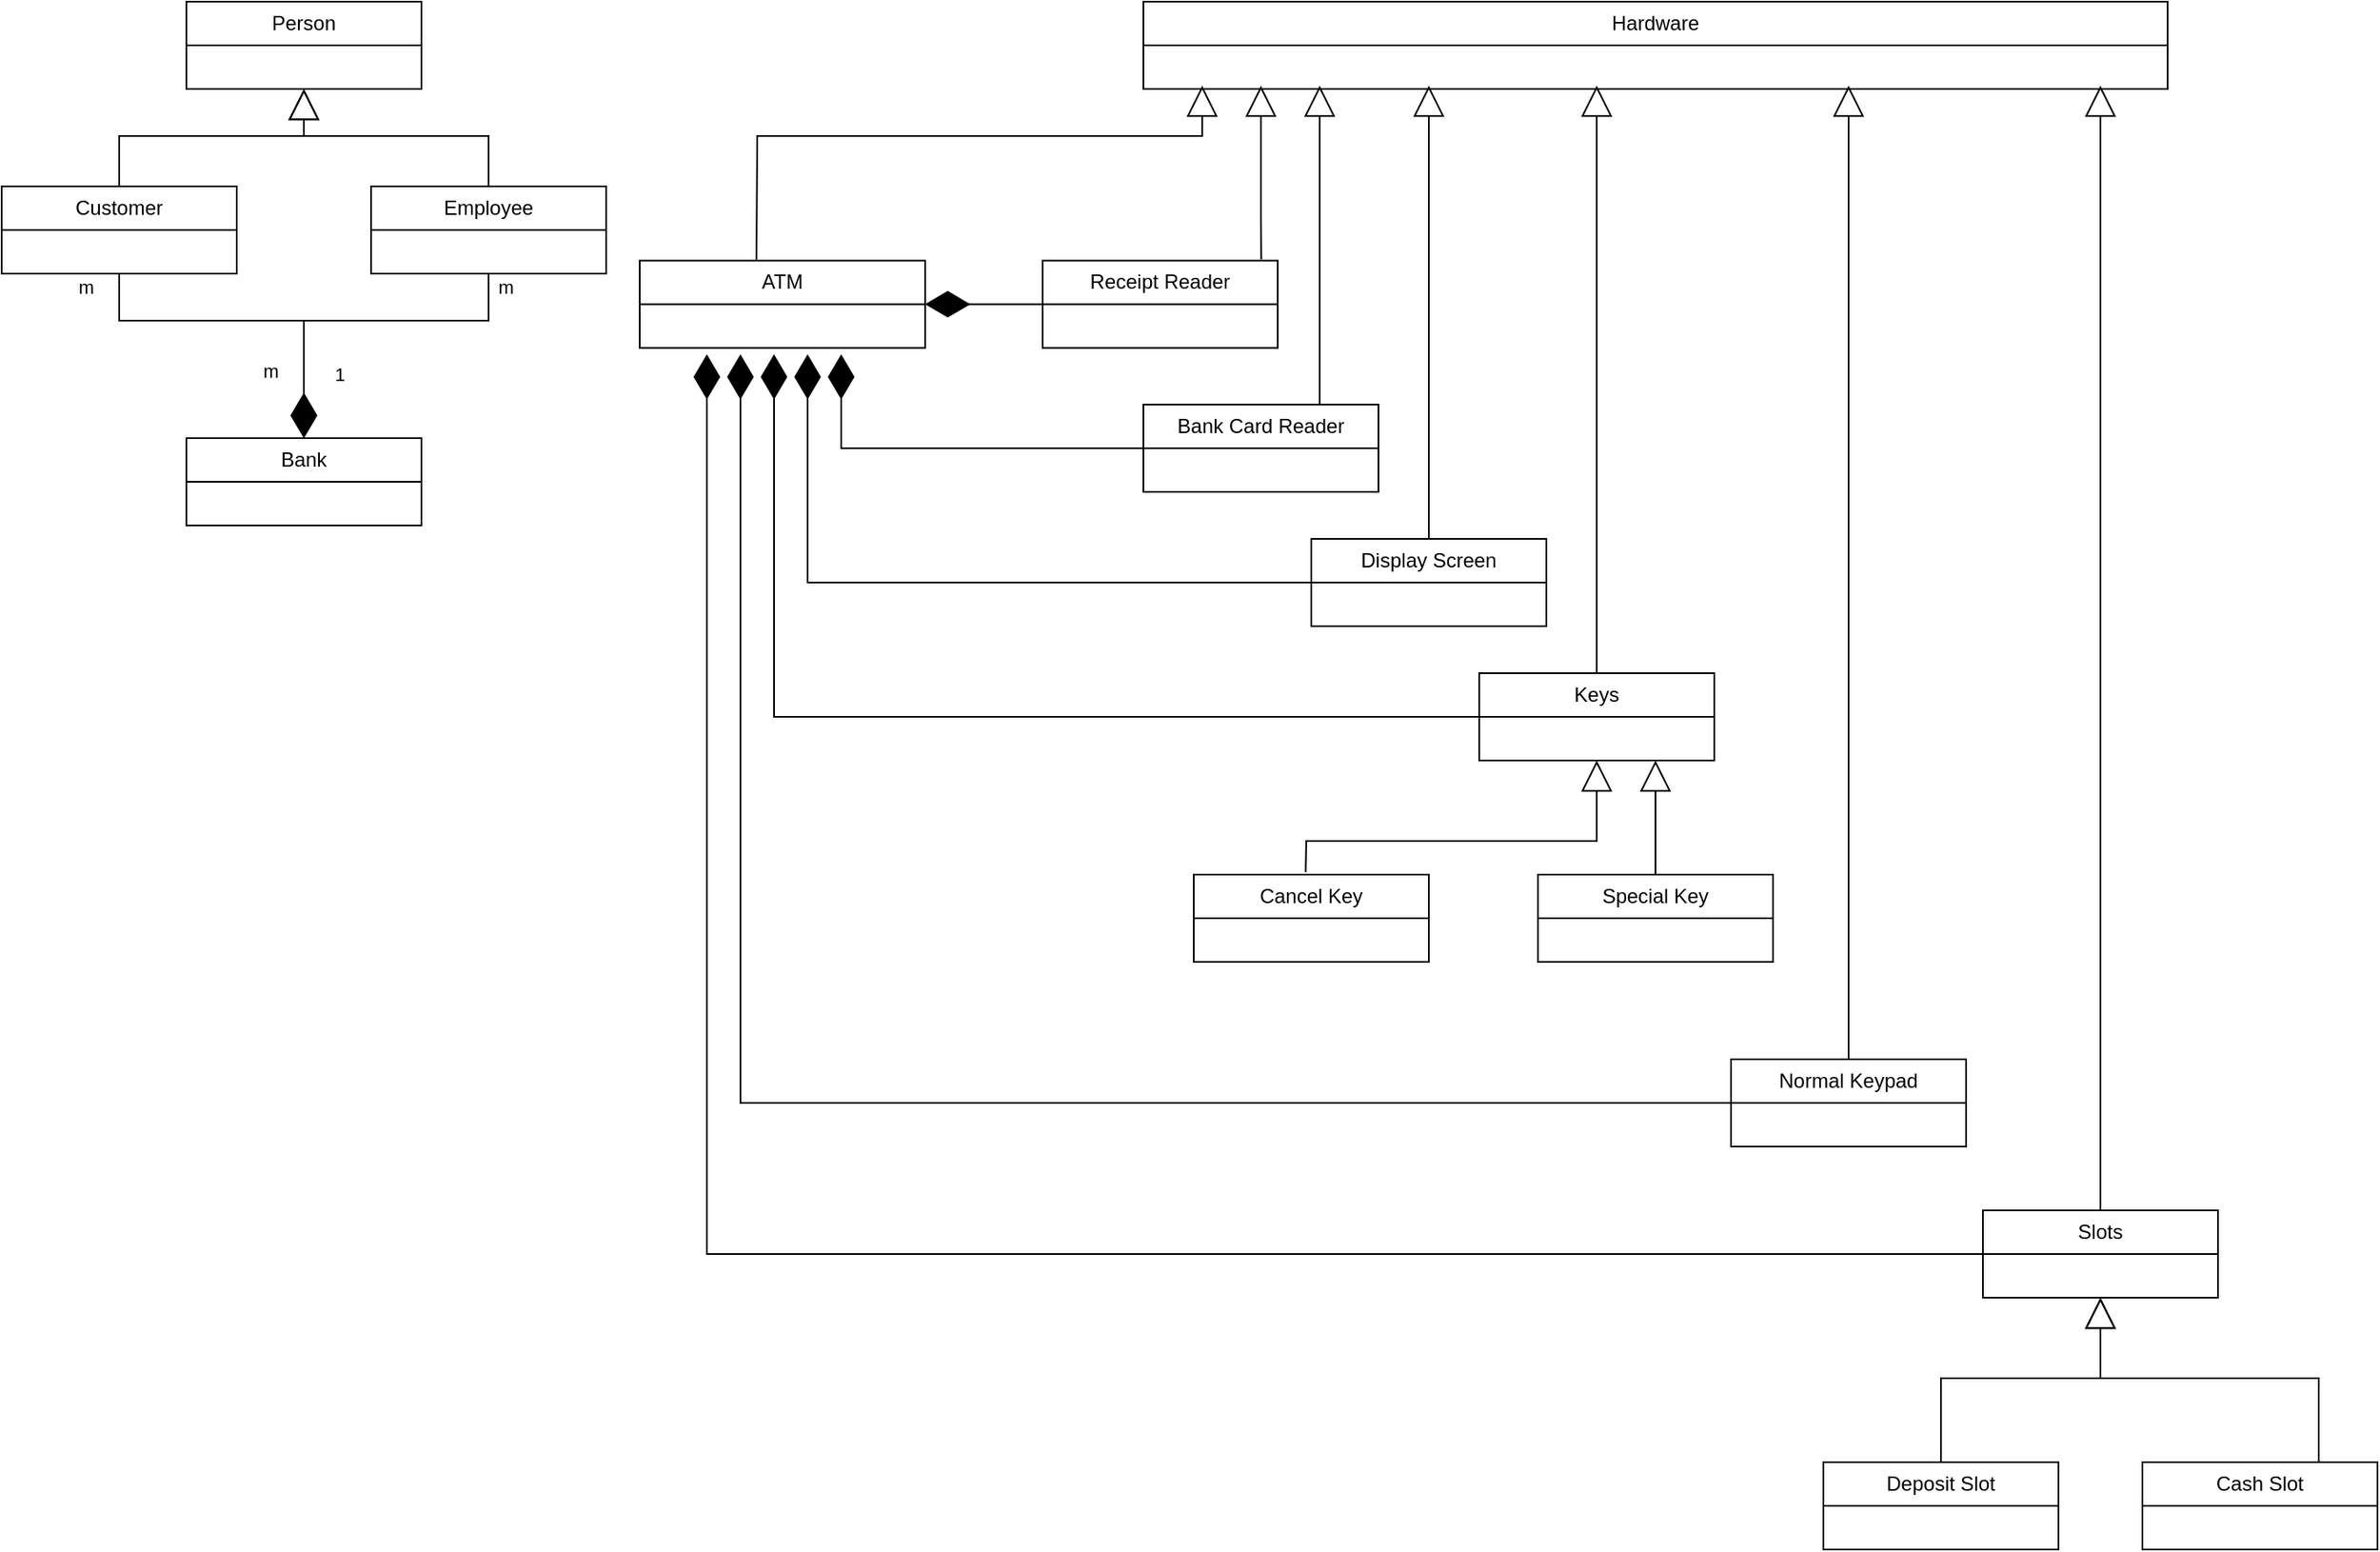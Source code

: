 <mxfile version="22.0.8" type="github">
  <diagram id="C5RBs43oDa-KdzZeNtuy" name="Page-1">
    <mxGraphModel dx="2876" dy="1071" grid="1" gridSize="10" guides="1" tooltips="1" connect="1" arrows="1" fold="1" page="1" pageScale="1" pageWidth="827" pageHeight="1169" math="0" shadow="0">
      <root>
        <mxCell id="WIyWlLk6GJQsqaUBKTNV-0" />
        <mxCell id="WIyWlLk6GJQsqaUBKTNV-1" parent="WIyWlLk6GJQsqaUBKTNV-0" />
        <mxCell id="lxfbXOvgFi9pX_aIyeBM-0" value="Person" style="swimlane;fontStyle=0;childLayout=stackLayout;horizontal=1;startSize=26;fillColor=none;horizontalStack=0;resizeParent=1;resizeParentMax=0;resizeLast=0;collapsible=1;marginBottom=0;whiteSpace=wrap;html=1;" vertex="1" parent="WIyWlLk6GJQsqaUBKTNV-1">
          <mxGeometry x="-20" y="100" width="140" height="52" as="geometry" />
        </mxCell>
        <mxCell id="lxfbXOvgFi9pX_aIyeBM-4" value="Customer" style="swimlane;fontStyle=0;childLayout=stackLayout;horizontal=1;startSize=26;fillColor=none;horizontalStack=0;resizeParent=1;resizeParentMax=0;resizeLast=0;collapsible=1;marginBottom=0;whiteSpace=wrap;html=1;" vertex="1" parent="WIyWlLk6GJQsqaUBKTNV-1">
          <mxGeometry x="-130" y="210" width="140" height="52" as="geometry" />
        </mxCell>
        <mxCell id="lxfbXOvgFi9pX_aIyeBM-5" value="Employee" style="swimlane;fontStyle=0;childLayout=stackLayout;horizontal=1;startSize=26;fillColor=none;horizontalStack=0;resizeParent=1;resizeParentMax=0;resizeLast=0;collapsible=1;marginBottom=0;whiteSpace=wrap;html=1;" vertex="1" parent="WIyWlLk6GJQsqaUBKTNV-1">
          <mxGeometry x="90" y="210" width="140" height="52" as="geometry" />
        </mxCell>
        <mxCell id="lxfbXOvgFi9pX_aIyeBM-7" value="" style="endArrow=block;endSize=16;endFill=0;html=1;rounded=0;exitX=0.5;exitY=0;exitDx=0;exitDy=0;entryX=0.5;entryY=1;entryDx=0;entryDy=0;" edge="1" parent="WIyWlLk6GJQsqaUBKTNV-1" source="lxfbXOvgFi9pX_aIyeBM-4" target="lxfbXOvgFi9pX_aIyeBM-0">
          <mxGeometry width="160" relative="1" as="geometry">
            <mxPoint x="100" y="420" as="sourcePoint" />
            <mxPoint x="50" y="170" as="targetPoint" />
            <Array as="points">
              <mxPoint x="-60" y="180" />
              <mxPoint x="50" y="180" />
            </Array>
          </mxGeometry>
        </mxCell>
        <mxCell id="lxfbXOvgFi9pX_aIyeBM-8" value="" style="endArrow=block;endSize=16;endFill=0;html=1;rounded=0;exitX=0.5;exitY=0;exitDx=0;exitDy=0;entryX=0.5;entryY=1;entryDx=0;entryDy=0;" edge="1" parent="WIyWlLk6GJQsqaUBKTNV-1" source="lxfbXOvgFi9pX_aIyeBM-5" target="lxfbXOvgFi9pX_aIyeBM-0">
          <mxGeometry width="160" relative="1" as="geometry">
            <mxPoint x="100" y="420" as="sourcePoint" />
            <mxPoint x="80" y="210" as="targetPoint" />
            <Array as="points">
              <mxPoint x="160" y="180" />
              <mxPoint x="50" y="180" />
            </Array>
          </mxGeometry>
        </mxCell>
        <mxCell id="lxfbXOvgFi9pX_aIyeBM-9" value="Bank" style="swimlane;fontStyle=0;childLayout=stackLayout;horizontal=1;startSize=26;fillColor=none;horizontalStack=0;resizeParent=1;resizeParentMax=0;resizeLast=0;collapsible=1;marginBottom=0;whiteSpace=wrap;html=1;" vertex="1" parent="WIyWlLk6GJQsqaUBKTNV-1">
          <mxGeometry x="-20" y="360" width="140" height="52" as="geometry" />
        </mxCell>
        <mxCell id="lxfbXOvgFi9pX_aIyeBM-10" value="" style="endArrow=diamondThin;endFill=1;endSize=24;html=1;rounded=0;entryX=0.5;entryY=0;entryDx=0;entryDy=0;exitX=0.5;exitY=1;exitDx=0;exitDy=0;" edge="1" parent="WIyWlLk6GJQsqaUBKTNV-1" source="lxfbXOvgFi9pX_aIyeBM-4" target="lxfbXOvgFi9pX_aIyeBM-9">
          <mxGeometry width="160" relative="1" as="geometry">
            <mxPoint x="400" y="360" as="sourcePoint" />
            <mxPoint x="490" y="390" as="targetPoint" />
            <Array as="points">
              <mxPoint x="-60" y="290" />
              <mxPoint x="50" y="290" />
            </Array>
          </mxGeometry>
        </mxCell>
        <mxCell id="lxfbXOvgFi9pX_aIyeBM-12" value="m" style="edgeLabel;html=1;align=center;verticalAlign=middle;resizable=0;points=[];" vertex="1" connectable="0" parent="lxfbXOvgFi9pX_aIyeBM-10">
          <mxGeometry x="-0.471" relative="1" as="geometry">
            <mxPoint x="63" y="30" as="offset" />
          </mxGeometry>
        </mxCell>
        <mxCell id="lxfbXOvgFi9pX_aIyeBM-13" value="m" style="edgeLabel;html=1;align=center;verticalAlign=middle;resizable=0;points=[];" vertex="1" connectable="0" parent="lxfbXOvgFi9pX_aIyeBM-10">
          <mxGeometry x="-0.894" y="-2" relative="1" as="geometry">
            <mxPoint x="-18" y="-3" as="offset" />
          </mxGeometry>
        </mxCell>
        <mxCell id="lxfbXOvgFi9pX_aIyeBM-11" value="" style="endArrow=diamondThin;endFill=1;endSize=24;html=1;rounded=0;entryX=0.5;entryY=0;entryDx=0;entryDy=0;exitX=0.5;exitY=1;exitDx=0;exitDy=0;" edge="1" parent="WIyWlLk6GJQsqaUBKTNV-1" source="lxfbXOvgFi9pX_aIyeBM-5" target="lxfbXOvgFi9pX_aIyeBM-9">
          <mxGeometry width="160" relative="1" as="geometry">
            <mxPoint x="330" y="390" as="sourcePoint" />
            <mxPoint x="490" y="390" as="targetPoint" />
            <Array as="points">
              <mxPoint x="160" y="290" />
              <mxPoint x="50" y="290" />
            </Array>
          </mxGeometry>
        </mxCell>
        <mxCell id="lxfbXOvgFi9pX_aIyeBM-14" value="m" style="edgeLabel;html=1;align=center;verticalAlign=middle;resizable=0;points=[];" vertex="1" connectable="0" parent="WIyWlLk6GJQsqaUBKTNV-1">
          <mxGeometry x="-70" y="280.2" as="geometry">
            <mxPoint x="240" y="-10" as="offset" />
          </mxGeometry>
        </mxCell>
        <mxCell id="lxfbXOvgFi9pX_aIyeBM-15" value="1" style="edgeLabel;html=1;align=center;verticalAlign=middle;resizable=0;points=[];" vertex="1" connectable="0" parent="WIyWlLk6GJQsqaUBKTNV-1">
          <mxGeometry x="39.8" y="330" as="geometry">
            <mxPoint x="31" y="-8" as="offset" />
          </mxGeometry>
        </mxCell>
        <mxCell id="lxfbXOvgFi9pX_aIyeBM-16" value="Hardware" style="swimlane;fontStyle=0;childLayout=stackLayout;horizontal=1;startSize=26;fillColor=none;horizontalStack=0;resizeParent=1;resizeParentMax=0;resizeLast=0;collapsible=1;marginBottom=0;whiteSpace=wrap;html=1;swimlaneFillColor=none;" vertex="1" parent="WIyWlLk6GJQsqaUBKTNV-1">
          <mxGeometry x="550" y="100" width="610" height="52" as="geometry" />
        </mxCell>
        <mxCell id="lxfbXOvgFi9pX_aIyeBM-18" value="Slots" style="swimlane;fontStyle=0;childLayout=stackLayout;horizontal=1;startSize=26;fillColor=none;horizontalStack=0;resizeParent=1;resizeParentMax=0;resizeLast=0;collapsible=1;marginBottom=0;whiteSpace=wrap;html=1;" vertex="1" parent="WIyWlLk6GJQsqaUBKTNV-1">
          <mxGeometry x="1050" y="820" width="140" height="52" as="geometry" />
        </mxCell>
        <mxCell id="lxfbXOvgFi9pX_aIyeBM-19" value="Display Screen" style="swimlane;fontStyle=0;childLayout=stackLayout;horizontal=1;startSize=26;fillColor=none;horizontalStack=0;resizeParent=1;resizeParentMax=0;resizeLast=0;collapsible=1;marginBottom=0;whiteSpace=wrap;html=1;" vertex="1" parent="WIyWlLk6GJQsqaUBKTNV-1">
          <mxGeometry x="650" y="420" width="140" height="52" as="geometry" />
        </mxCell>
        <mxCell id="lxfbXOvgFi9pX_aIyeBM-21" value="Bank Card Reader" style="swimlane;fontStyle=0;childLayout=stackLayout;horizontal=1;startSize=26;fillColor=none;horizontalStack=0;resizeParent=1;resizeParentMax=0;resizeLast=0;collapsible=1;marginBottom=0;whiteSpace=wrap;html=1;" vertex="1" parent="WIyWlLk6GJQsqaUBKTNV-1">
          <mxGeometry x="550" y="340" width="140" height="52" as="geometry" />
        </mxCell>
        <mxCell id="lxfbXOvgFi9pX_aIyeBM-22" value="Keys" style="swimlane;fontStyle=0;childLayout=stackLayout;horizontal=1;startSize=26;fillColor=none;horizontalStack=0;resizeParent=1;resizeParentMax=0;resizeLast=0;collapsible=1;marginBottom=0;whiteSpace=wrap;html=1;" vertex="1" parent="WIyWlLk6GJQsqaUBKTNV-1">
          <mxGeometry x="750" y="500" width="140" height="52" as="geometry" />
        </mxCell>
        <mxCell id="lxfbXOvgFi9pX_aIyeBM-23" value="" style="endArrow=block;endSize=16;endFill=0;html=1;rounded=0;exitX=0.409;exitY=-0.009;exitDx=0;exitDy=0;exitPerimeter=0;" edge="1" parent="WIyWlLk6GJQsqaUBKTNV-1" source="lxfbXOvgFi9pX_aIyeBM-17">
          <mxGeometry width="160" relative="1" as="geometry">
            <mxPoint x="490" y="280" as="sourcePoint" />
            <mxPoint x="585" y="150" as="targetPoint" />
            <Array as="points">
              <mxPoint x="320" y="180" />
              <mxPoint x="490" y="180" />
              <mxPoint x="585" y="180" />
            </Array>
          </mxGeometry>
        </mxCell>
        <mxCell id="lxfbXOvgFi9pX_aIyeBM-17" value="ATM" style="swimlane;fontStyle=0;childLayout=stackLayout;horizontal=1;startSize=26;fillColor=none;horizontalStack=0;resizeParent=1;resizeParentMax=0;resizeLast=0;collapsible=1;marginBottom=0;whiteSpace=wrap;html=1;" vertex="1" parent="WIyWlLk6GJQsqaUBKTNV-1">
          <mxGeometry x="250" y="254.2" width="170" height="52" as="geometry" />
        </mxCell>
        <mxCell id="lxfbXOvgFi9pX_aIyeBM-24" value="Receipt Reader" style="swimlane;fontStyle=0;childLayout=stackLayout;horizontal=1;startSize=26;fillColor=none;horizontalStack=0;resizeParent=1;resizeParentMax=0;resizeLast=0;collapsible=1;marginBottom=0;whiteSpace=wrap;html=1;" vertex="1" parent="WIyWlLk6GJQsqaUBKTNV-1">
          <mxGeometry x="490" y="254.2" width="140" height="52" as="geometry" />
        </mxCell>
        <mxCell id="lxfbXOvgFi9pX_aIyeBM-25" value="" style="endArrow=block;endSize=16;endFill=0;html=1;rounded=0;exitX=0.93;exitY=-0.014;exitDx=0;exitDy=0;exitPerimeter=0;" edge="1" parent="WIyWlLk6GJQsqaUBKTNV-1" source="lxfbXOvgFi9pX_aIyeBM-24">
          <mxGeometry width="160" relative="1" as="geometry">
            <mxPoint x="620" y="250" as="sourcePoint" />
            <mxPoint x="620" y="150" as="targetPoint" />
            <Array as="points">
              <mxPoint x="620" y="230" />
              <mxPoint x="620" y="180" />
            </Array>
          </mxGeometry>
        </mxCell>
        <mxCell id="lxfbXOvgFi9pX_aIyeBM-26" value="" style="endArrow=block;endSize=16;endFill=0;html=1;rounded=0;exitX=0.75;exitY=0;exitDx=0;exitDy=0;" edge="1" parent="WIyWlLk6GJQsqaUBKTNV-1" source="lxfbXOvgFi9pX_aIyeBM-21">
          <mxGeometry width="160" relative="1" as="geometry">
            <mxPoint x="490" y="190" as="sourcePoint" />
            <mxPoint x="655" y="150" as="targetPoint" />
          </mxGeometry>
        </mxCell>
        <mxCell id="lxfbXOvgFi9pX_aIyeBM-28" value="" style="endArrow=block;endSize=16;endFill=0;html=1;rounded=0;exitX=0.5;exitY=0;exitDx=0;exitDy=0;" edge="1" parent="WIyWlLk6GJQsqaUBKTNV-1" source="lxfbXOvgFi9pX_aIyeBM-19">
          <mxGeometry width="160" relative="1" as="geometry">
            <mxPoint x="610" y="320" as="sourcePoint" />
            <mxPoint x="720" y="150" as="targetPoint" />
          </mxGeometry>
        </mxCell>
        <mxCell id="lxfbXOvgFi9pX_aIyeBM-29" value="" style="endArrow=block;endSize=16;endFill=0;html=1;rounded=0;exitX=0.5;exitY=0;exitDx=0;exitDy=0;" edge="1" parent="WIyWlLk6GJQsqaUBKTNV-1" source="lxfbXOvgFi9pX_aIyeBM-22">
          <mxGeometry width="160" relative="1" as="geometry">
            <mxPoint x="610" y="320" as="sourcePoint" />
            <mxPoint x="820" y="150" as="targetPoint" />
          </mxGeometry>
        </mxCell>
        <mxCell id="lxfbXOvgFi9pX_aIyeBM-30" value="" style="endArrow=block;endSize=16;endFill=0;html=1;rounded=0;exitX=0.5;exitY=0;exitDx=0;exitDy=0;" edge="1" parent="WIyWlLk6GJQsqaUBKTNV-1" source="lxfbXOvgFi9pX_aIyeBM-18">
          <mxGeometry width="160" relative="1" as="geometry">
            <mxPoint x="720" y="360" as="sourcePoint" />
            <mxPoint x="1120" y="150" as="targetPoint" />
          </mxGeometry>
        </mxCell>
        <mxCell id="lxfbXOvgFi9pX_aIyeBM-31" value="Deposit Slot" style="swimlane;fontStyle=0;childLayout=stackLayout;horizontal=1;startSize=26;fillColor=none;horizontalStack=0;resizeParent=1;resizeParentMax=0;resizeLast=0;collapsible=1;marginBottom=0;whiteSpace=wrap;html=1;" vertex="1" parent="WIyWlLk6GJQsqaUBKTNV-1">
          <mxGeometry x="955" y="970" width="140" height="52" as="geometry" />
        </mxCell>
        <mxCell id="lxfbXOvgFi9pX_aIyeBM-32" value="Cash Slot" style="swimlane;fontStyle=0;childLayout=stackLayout;horizontal=1;startSize=26;fillColor=none;horizontalStack=0;resizeParent=1;resizeParentMax=0;resizeLast=0;collapsible=1;marginBottom=0;whiteSpace=wrap;html=1;" vertex="1" parent="WIyWlLk6GJQsqaUBKTNV-1">
          <mxGeometry x="1145" y="970" width="140" height="52" as="geometry" />
        </mxCell>
        <mxCell id="lxfbXOvgFi9pX_aIyeBM-33" value="Cancel Key" style="swimlane;fontStyle=0;childLayout=stackLayout;horizontal=1;startSize=26;fillColor=none;horizontalStack=0;resizeParent=1;resizeParentMax=0;resizeLast=0;collapsible=1;marginBottom=0;whiteSpace=wrap;html=1;" vertex="1" parent="WIyWlLk6GJQsqaUBKTNV-1">
          <mxGeometry x="580" y="620" width="140" height="52" as="geometry" />
        </mxCell>
        <mxCell id="lxfbXOvgFi9pX_aIyeBM-34" value="Special Key" style="swimlane;fontStyle=0;childLayout=stackLayout;horizontal=1;startSize=26;fillColor=none;horizontalStack=0;resizeParent=1;resizeParentMax=0;resizeLast=0;collapsible=1;marginBottom=0;whiteSpace=wrap;html=1;" vertex="1" parent="WIyWlLk6GJQsqaUBKTNV-1">
          <mxGeometry x="785" y="620" width="140" height="52" as="geometry" />
        </mxCell>
        <mxCell id="lxfbXOvgFi9pX_aIyeBM-35" value="Normal Keypad" style="swimlane;fontStyle=0;childLayout=stackLayout;horizontal=1;startSize=26;fillColor=none;horizontalStack=0;resizeParent=1;resizeParentMax=0;resizeLast=0;collapsible=1;marginBottom=0;whiteSpace=wrap;html=1;" vertex="1" parent="WIyWlLk6GJQsqaUBKTNV-1">
          <mxGeometry x="900" y="730" width="140" height="52" as="geometry" />
        </mxCell>
        <mxCell id="lxfbXOvgFi9pX_aIyeBM-36" value="" style="endArrow=diamondThin;endFill=1;endSize=24;html=1;rounded=0;entryX=1;entryY=0.5;entryDx=0;entryDy=0;exitX=0;exitY=0.5;exitDx=0;exitDy=0;" edge="1" parent="WIyWlLk6GJQsqaUBKTNV-1" source="lxfbXOvgFi9pX_aIyeBM-24" target="lxfbXOvgFi9pX_aIyeBM-17">
          <mxGeometry width="160" relative="1" as="geometry">
            <mxPoint x="610" y="440" as="sourcePoint" />
            <mxPoint x="770" y="440" as="targetPoint" />
          </mxGeometry>
        </mxCell>
        <mxCell id="lxfbXOvgFi9pX_aIyeBM-37" value="" style="endArrow=diamondThin;endFill=1;endSize=24;html=1;rounded=0;exitX=0;exitY=0.5;exitDx=0;exitDy=0;" edge="1" parent="WIyWlLk6GJQsqaUBKTNV-1" source="lxfbXOvgFi9pX_aIyeBM-21">
          <mxGeometry width="160" relative="1" as="geometry">
            <mxPoint x="470" y="365.58" as="sourcePoint" />
            <mxPoint x="370" y="310" as="targetPoint" />
            <Array as="points">
              <mxPoint x="370" y="366" />
            </Array>
          </mxGeometry>
        </mxCell>
        <mxCell id="lxfbXOvgFi9pX_aIyeBM-38" value="" style="endArrow=diamondThin;endFill=1;endSize=24;html=1;rounded=0;exitX=0;exitY=0.5;exitDx=0;exitDy=0;" edge="1" parent="WIyWlLk6GJQsqaUBKTNV-1" source="lxfbXOvgFi9pX_aIyeBM-19">
          <mxGeometry width="160" relative="1" as="geometry">
            <mxPoint x="650" y="450" as="sourcePoint" />
            <mxPoint x="350" y="310" as="targetPoint" />
            <Array as="points">
              <mxPoint x="350" y="446" />
            </Array>
          </mxGeometry>
        </mxCell>
        <mxCell id="lxfbXOvgFi9pX_aIyeBM-39" value="" style="endArrow=diamondThin;endFill=1;endSize=24;html=1;rounded=0;exitX=0;exitY=0.5;exitDx=0;exitDy=0;" edge="1" parent="WIyWlLk6GJQsqaUBKTNV-1" source="lxfbXOvgFi9pX_aIyeBM-22">
          <mxGeometry width="160" relative="1" as="geometry">
            <mxPoint x="660" y="516" as="sourcePoint" />
            <mxPoint x="330" y="310" as="targetPoint" />
            <Array as="points">
              <mxPoint x="330" y="526" />
            </Array>
          </mxGeometry>
        </mxCell>
        <mxCell id="lxfbXOvgFi9pX_aIyeBM-40" value="" style="endArrow=diamondThin;endFill=1;endSize=24;html=1;rounded=0;exitX=0;exitY=0.5;exitDx=0;exitDy=0;" edge="1" parent="WIyWlLk6GJQsqaUBKTNV-1" source="lxfbXOvgFi9pX_aIyeBM-18">
          <mxGeometry width="160" relative="1" as="geometry">
            <mxPoint x="745" y="610" as="sourcePoint" />
            <mxPoint x="290" y="310" as="targetPoint" />
            <Array as="points">
              <mxPoint x="290" y="846" />
              <mxPoint x="290" y="686" />
            </Array>
          </mxGeometry>
        </mxCell>
        <mxCell id="lxfbXOvgFi9pX_aIyeBM-41" value="" style="endArrow=diamondThin;endFill=1;endSize=24;html=1;rounded=0;exitX=0;exitY=0.5;exitDx=0;exitDy=0;" edge="1" parent="WIyWlLk6GJQsqaUBKTNV-1" source="lxfbXOvgFi9pX_aIyeBM-35">
          <mxGeometry width="160" relative="1" as="geometry">
            <mxPoint x="690" y="620" as="sourcePoint" />
            <mxPoint x="310" y="310" as="targetPoint" />
            <Array as="points">
              <mxPoint x="310" y="756" />
              <mxPoint x="310" y="596" />
            </Array>
          </mxGeometry>
        </mxCell>
        <mxCell id="lxfbXOvgFi9pX_aIyeBM-42" value="" style="endArrow=block;endSize=16;endFill=0;html=1;rounded=0;exitX=0.5;exitY=0;exitDx=0;exitDy=0;entryX=0.5;entryY=1;entryDx=0;entryDy=0;" edge="1" parent="WIyWlLk6GJQsqaUBKTNV-1" source="lxfbXOvgFi9pX_aIyeBM-31" target="lxfbXOvgFi9pX_aIyeBM-18">
          <mxGeometry width="160" relative="1" as="geometry">
            <mxPoint x="630" y="730" as="sourcePoint" />
            <mxPoint x="790" y="730" as="targetPoint" />
            <Array as="points">
              <mxPoint x="1025" y="920" />
              <mxPoint x="1120" y="920" />
            </Array>
          </mxGeometry>
        </mxCell>
        <mxCell id="lxfbXOvgFi9pX_aIyeBM-43" value="" style="endArrow=block;endSize=16;endFill=0;html=1;rounded=0;exitX=0.75;exitY=0;exitDx=0;exitDy=0;entryX=0.5;entryY=1;entryDx=0;entryDy=0;" edge="1" parent="WIyWlLk6GJQsqaUBKTNV-1" source="lxfbXOvgFi9pX_aIyeBM-32" target="lxfbXOvgFi9pX_aIyeBM-18">
          <mxGeometry width="160" relative="1" as="geometry">
            <mxPoint x="1035" y="770" as="sourcePoint" />
            <mxPoint x="1130" y="722" as="targetPoint" />
            <Array as="points">
              <mxPoint x="1250" y="920" />
              <mxPoint x="1120" y="920" />
            </Array>
          </mxGeometry>
        </mxCell>
        <mxCell id="lxfbXOvgFi9pX_aIyeBM-44" value="" style="endArrow=block;endSize=16;endFill=0;html=1;rounded=0;exitX=0.476;exitY=-0.03;exitDx=0;exitDy=0;exitPerimeter=0;entryX=0.5;entryY=1;entryDx=0;entryDy=0;" edge="1" parent="WIyWlLk6GJQsqaUBKTNV-1" source="lxfbXOvgFi9pX_aIyeBM-33" target="lxfbXOvgFi9pX_aIyeBM-22">
          <mxGeometry width="160" relative="1" as="geometry">
            <mxPoint x="700" y="720" as="sourcePoint" />
            <mxPoint x="860" y="720" as="targetPoint" />
            <Array as="points">
              <mxPoint x="647" y="600" />
              <mxPoint x="820" y="600" />
            </Array>
          </mxGeometry>
        </mxCell>
        <mxCell id="lxfbXOvgFi9pX_aIyeBM-45" value="" style="endArrow=block;endSize=16;endFill=0;html=1;rounded=0;exitX=0.5;exitY=0;exitDx=0;exitDy=0;entryX=0.75;entryY=1;entryDx=0;entryDy=0;" edge="1" parent="WIyWlLk6GJQsqaUBKTNV-1" source="lxfbXOvgFi9pX_aIyeBM-34" target="lxfbXOvgFi9pX_aIyeBM-22">
          <mxGeometry width="160" relative="1" as="geometry">
            <mxPoint x="700" y="720" as="sourcePoint" />
            <mxPoint x="860" y="720" as="targetPoint" />
          </mxGeometry>
        </mxCell>
        <mxCell id="lxfbXOvgFi9pX_aIyeBM-46" value="" style="endArrow=block;endSize=16;endFill=0;html=1;rounded=0;exitX=0.5;exitY=0;exitDx=0;exitDy=0;" edge="1" parent="WIyWlLk6GJQsqaUBKTNV-1" source="lxfbXOvgFi9pX_aIyeBM-35">
          <mxGeometry width="160" relative="1" as="geometry">
            <mxPoint x="530" y="390" as="sourcePoint" />
            <mxPoint x="970" y="150" as="targetPoint" />
          </mxGeometry>
        </mxCell>
      </root>
    </mxGraphModel>
  </diagram>
</mxfile>
